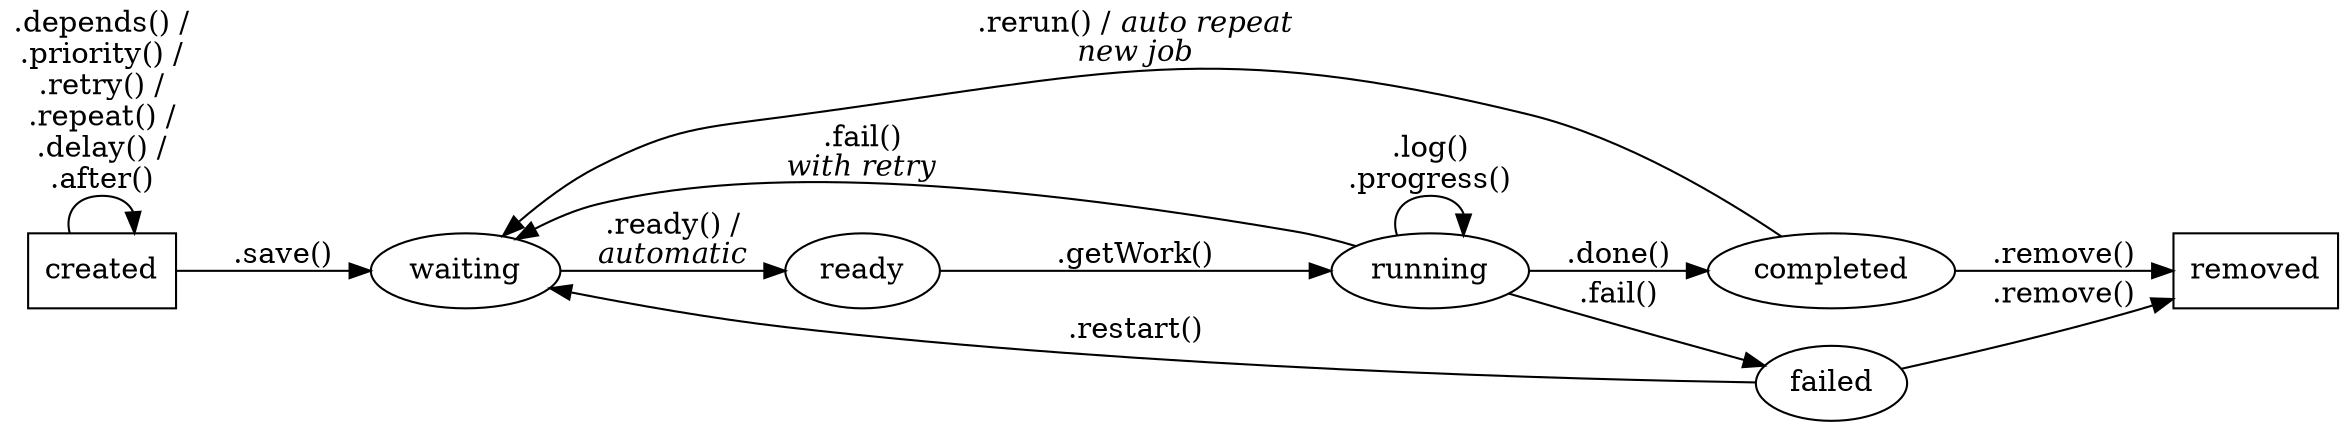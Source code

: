 digraph jobStatus {

  graph [splines="spline" mclimit=20.0 ratio=auto rankdir=LR]

  created [shape=box];
  waiting;
  ready;
  running;
  completed;
  failed;
  removed [shape=box];
  created -> waiting [label=".save()" weight=100.0];
  waiting -> ready [label=<.ready() /<BR/><I>automatic</I>> weight=100.0];
  ready -> running [label=".getWork()" weight=100.0];
  running -> completed [label=".done()" weight=100.0];
  running -> failed [label=".fail()"];
  running -> waiting [label=<.fail()<BR/><I>with retry</I>>];
  completed -> removed [label=".remove()" weight=100.0];
  failed -> removed [label=".remove()"];
  completed -> waiting [label=<.rerun() / <I>auto repeat</I><BR/><I>new job</I>>];
  failed -> waiting [label=".restart()"];
  created -> created [label=".depends() /\n.priority() /\n.retry() /\n.repeat() /\n.delay() /\n.after()"];
  running -> running [label=".log()\n.progress()"];
}
